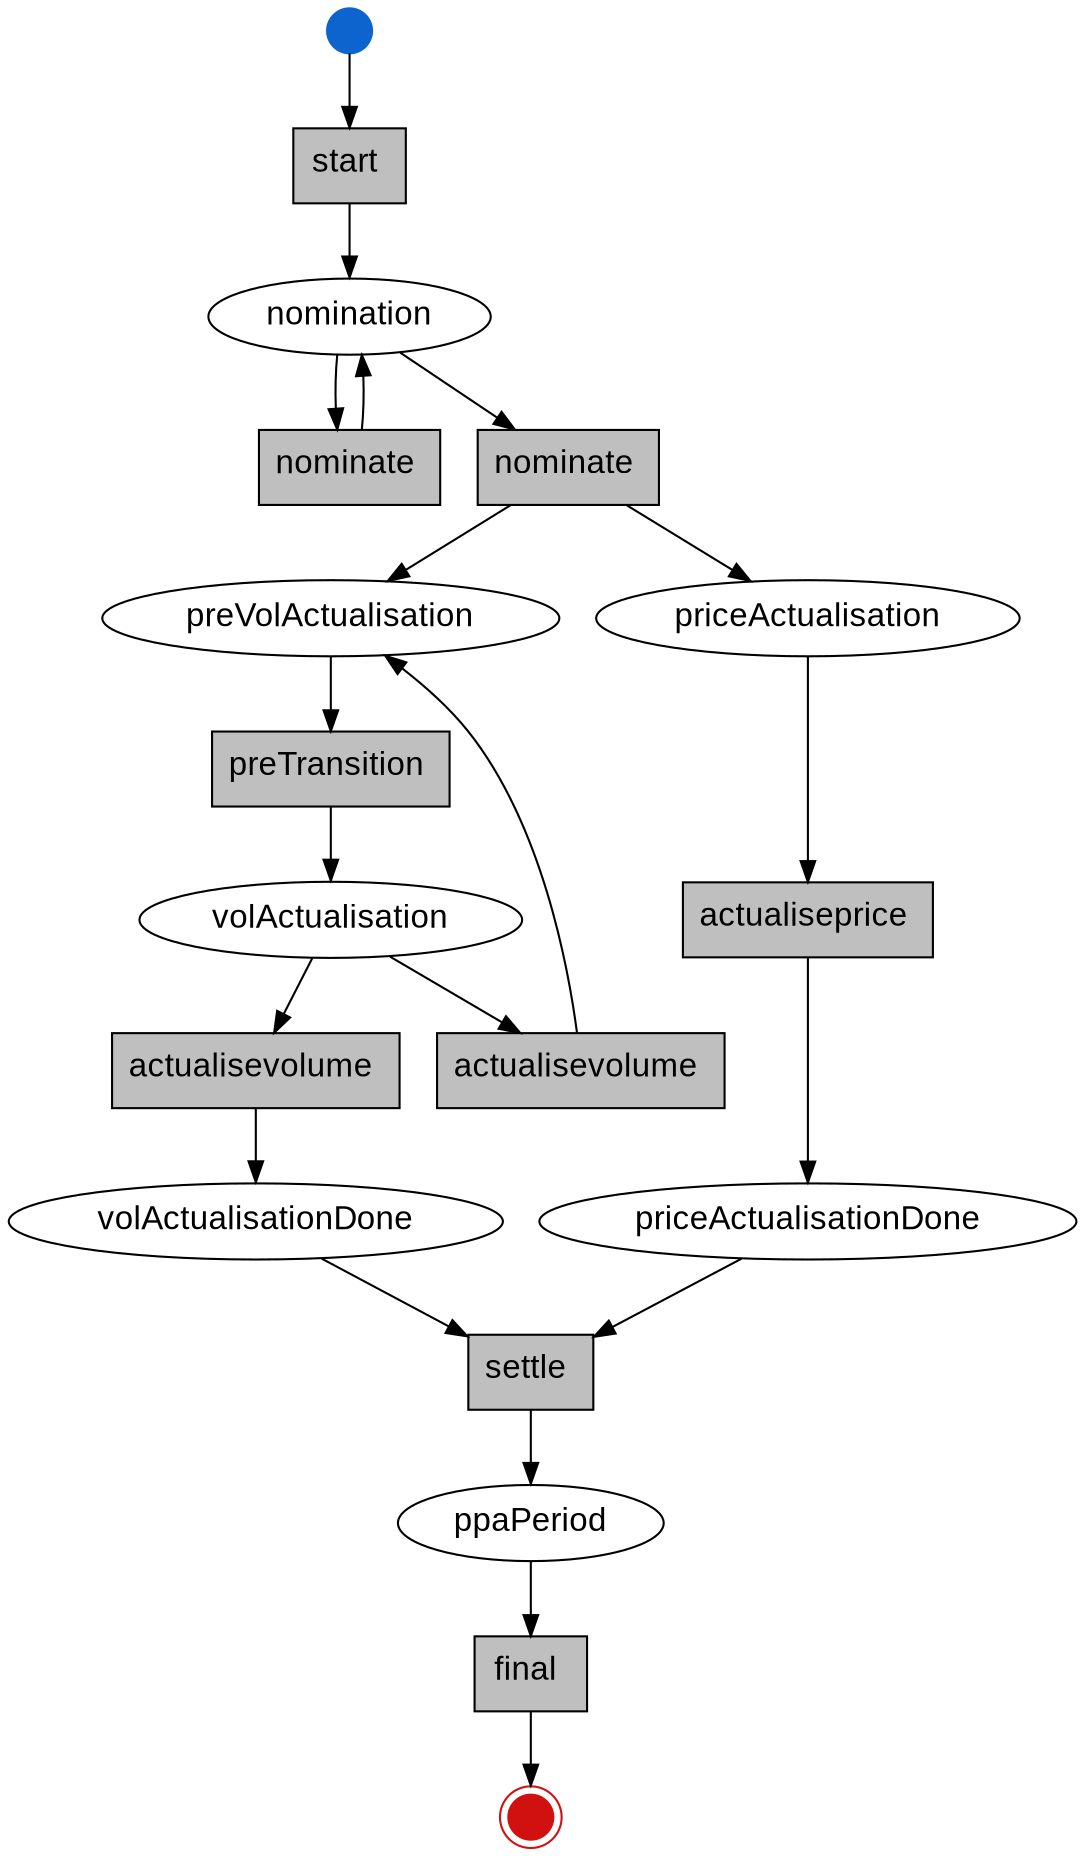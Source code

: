 digraph workflow {
edge [color="#000000"]
graph [bgcolor=transparent]


initial [shape=point; width=0.3; style=filled; color="#0e64ce"; label=""]
nomination [shape=ellipse; fontname="Arial"; fontsize=16; style=filled; color=black; fillcolor=white;]
ppaPeriod [shape=ellipse; fontname="Arial"; fontsize=16; style=filled; color=black; fillcolor=white;]
preVolActualisation [shape=ellipse; fontname="Arial"; fontsize=16; style=filled; color=black; fillcolor=white;]
priceActualisation [shape=ellipse; fontname="Arial"; fontsize=16; style=filled; color=black; fillcolor=white;]
priceActualisationDone [shape=ellipse; fontname="Arial"; fontsize=16; style=filled; color=black; fillcolor=white;]
volActualisation [shape=ellipse; fontname="Arial"; fontsize=16; style=filled; color=black; fillcolor=white;]
volActualisationDone [shape=ellipse; fontname="Arial"; fontsize=16; style=filled; color=black; fillcolor=white;]
terminal [shape=point; width=0.3; peripheries=2; style=filled; color="#d11010"; label=""]

1[label=<<FONT POINT-SIZE="16">start</FONT><FONT POINT-SIZE="10" COLOR="blue"> </FONT>>shape=box; fontname="Arial"; style=filled; color=black; fillcolor=gray75;]
2[label=<<FONT POINT-SIZE="16">nominate</FONT><FONT POINT-SIZE="10" COLOR="blue"> </FONT>>shape=box; fontname="Arial"; style=filled; color=black; fillcolor=gray75;]
3[label=<<FONT POINT-SIZE="16">nominate</FONT><FONT POINT-SIZE="10" COLOR="blue"> </FONT>>shape=box; fontname="Arial"; style=filled; color=black; fillcolor=gray75;]
4[label=<<FONT POINT-SIZE="16">preTransition</FONT><FONT POINT-SIZE="10" COLOR="blue"> </FONT>>shape=box; fontname="Arial"; style=filled; color=black; fillcolor=gray75;]
5[label=<<FONT POINT-SIZE="16">actualisevolume</FONT><FONT POINT-SIZE="10" COLOR="blue"> </FONT>>shape=box; fontname="Arial"; style=filled; color=black; fillcolor=gray75;]
6[label=<<FONT POINT-SIZE="16">actualisevolume</FONT><FONT POINT-SIZE="10" COLOR="blue"> </FONT>>shape=box; fontname="Arial"; style=filled; color=black; fillcolor=gray75;]
7[label=<<FONT POINT-SIZE="16">actualiseprice</FONT><FONT POINT-SIZE="10" COLOR="blue"> </FONT>>shape=box; fontname="Arial"; style=filled; color=black; fillcolor=gray75;]
8[label=<<FONT POINT-SIZE="16">settle</FONT><FONT POINT-SIZE="10" COLOR="blue"> </FONT>>shape=box; fontname="Arial"; style=filled; color=black; fillcolor=gray75;]
9[label=<<FONT POINT-SIZE="16">final</FONT><FONT POINT-SIZE="10" COLOR="blue"> </FONT>>shape=box; fontname="Arial"; style=filled; color=black; fillcolor=gray75;]

initial -> 1 ; 1 -> nomination
nomination -> 2 ; 2 -> nomination
nomination -> 3 ; 3 -> {preVolActualisation, priceActualisation}
preVolActualisation -> 4 ; 4 -> volActualisation
volActualisation -> 5 ; 5 -> preVolActualisation
volActualisation -> 6 ; 6 -> volActualisationDone
priceActualisation -> 7 ; 7 -> priceActualisationDone
{priceActualisationDone, volActualisationDone} -> 8 ; 8 -> ppaPeriod
ppaPeriod -> 9 ; 9 -> terminal

{rank=same preVolActualisation priceActualisation}
{rank=same priceActualisationDone volActualisationDone}


}

